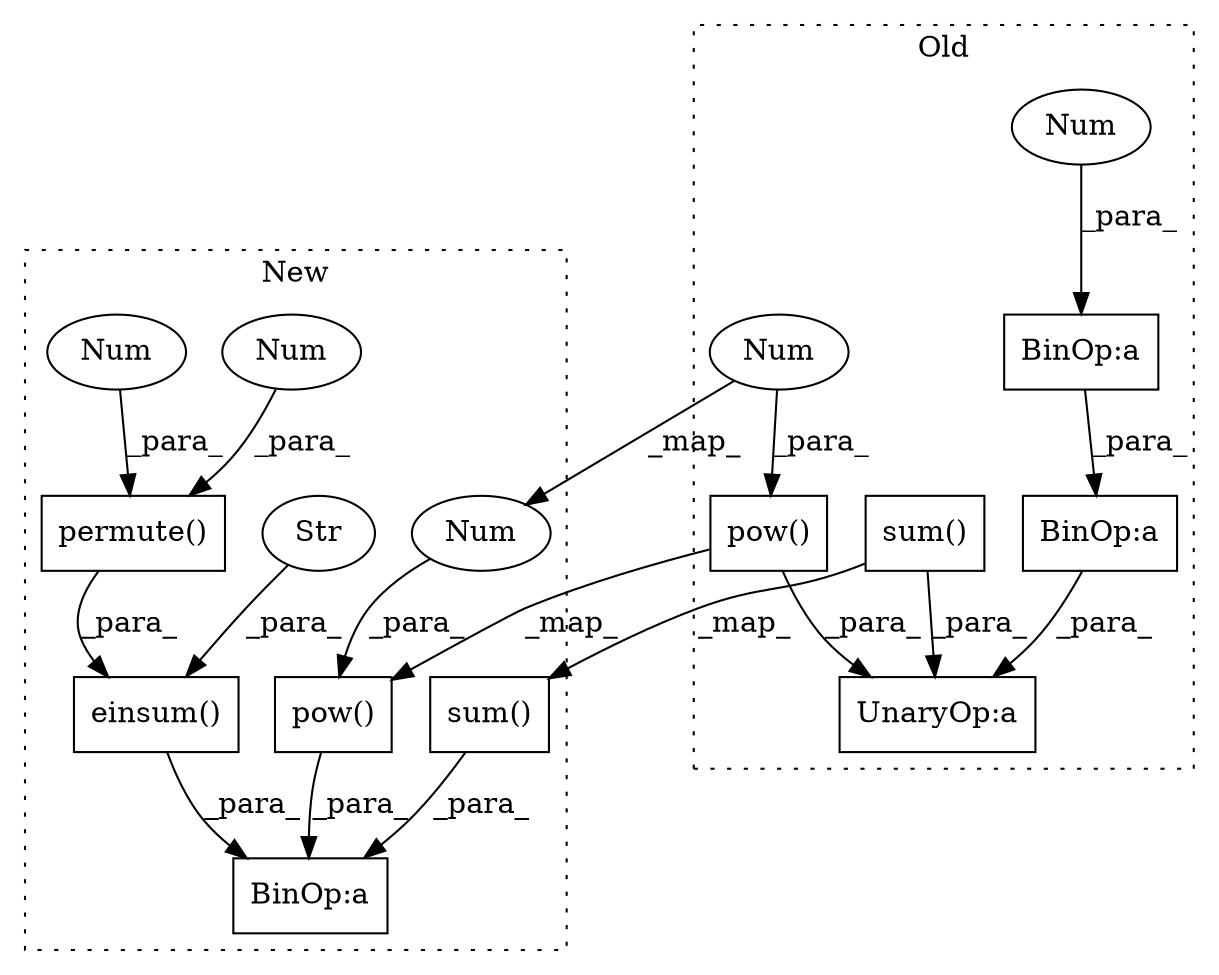 digraph G {
subgraph cluster0 {
1 [label="sum()" a="75" s="2742,2776" l="33,15" shape="box"];
4 [label="UnaryOp:a" a="61" s="2832" l="4" shape="box"];
5 [label="BinOp:a" a="82" s="2689" l="3" shape="box"];
6 [label="BinOp:a" a="82" s="2689" l="17" shape="box"];
7 [label="Num" a="76" s="2688" l="1" shape="ellipse"];
11 [label="pow()" a="75" s="2634,2651" l="16,1" shape="box"];
14 [label="Num" a="76" s="2650" l="1" shape="ellipse"];
label = "Old";
style="dotted";
}
subgraph cluster1 {
2 [label="sum()" a="75" s="5679,5717" l="10,8" shape="box"];
3 [label="BinOp:a" a="82" s="5617" l="111" shape="box"];
8 [label="permute()" a="75" s="5785,5818" l="30,1" shape="box"];
9 [label="einsum()" a="75" s="5746,5819" l="13,1" shape="box"];
10 [label="Str" a="66" s="5759" l="11" shape="ellipse"];
12 [label="pow()" a="75" s="5622,5639" l="16,1" shape="box"];
13 [label="Num" a="76" s="5638" l="1" shape="ellipse"];
15 [label="Num" a="76" s="5815" l="1" shape="ellipse"];
16 [label="Num" a="76" s="5817" l="1" shape="ellipse"];
label = "New";
style="dotted";
}
1 -> 2 [label="_map_"];
1 -> 4 [label="_para_"];
2 -> 3 [label="_para_"];
5 -> 6 [label="_para_"];
6 -> 4 [label="_para_"];
7 -> 5 [label="_para_"];
8 -> 9 [label="_para_"];
9 -> 3 [label="_para_"];
10 -> 9 [label="_para_"];
11 -> 12 [label="_map_"];
11 -> 4 [label="_para_"];
12 -> 3 [label="_para_"];
13 -> 12 [label="_para_"];
14 -> 11 [label="_para_"];
14 -> 13 [label="_map_"];
15 -> 8 [label="_para_"];
16 -> 8 [label="_para_"];
}